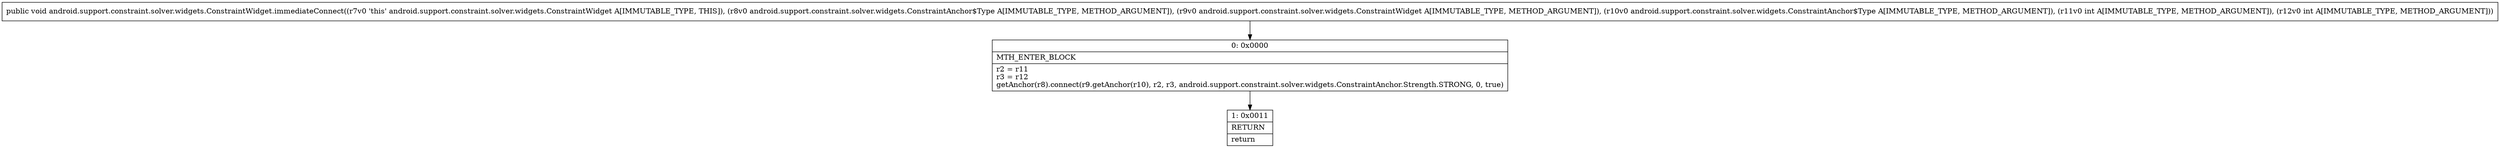 digraph "CFG forandroid.support.constraint.solver.widgets.ConstraintWidget.immediateConnect(Landroid\/support\/constraint\/solver\/widgets\/ConstraintAnchor$Type;Landroid\/support\/constraint\/solver\/widgets\/ConstraintWidget;Landroid\/support\/constraint\/solver\/widgets\/ConstraintAnchor$Type;II)V" {
Node_0 [shape=record,label="{0\:\ 0x0000|MTH_ENTER_BLOCK\l|r2 = r11\lr3 = r12\lgetAnchor(r8).connect(r9.getAnchor(r10), r2, r3, android.support.constraint.solver.widgets.ConstraintAnchor.Strength.STRONG, 0, true)\l}"];
Node_1 [shape=record,label="{1\:\ 0x0011|RETURN\l|return\l}"];
MethodNode[shape=record,label="{public void android.support.constraint.solver.widgets.ConstraintWidget.immediateConnect((r7v0 'this' android.support.constraint.solver.widgets.ConstraintWidget A[IMMUTABLE_TYPE, THIS]), (r8v0 android.support.constraint.solver.widgets.ConstraintAnchor$Type A[IMMUTABLE_TYPE, METHOD_ARGUMENT]), (r9v0 android.support.constraint.solver.widgets.ConstraintWidget A[IMMUTABLE_TYPE, METHOD_ARGUMENT]), (r10v0 android.support.constraint.solver.widgets.ConstraintAnchor$Type A[IMMUTABLE_TYPE, METHOD_ARGUMENT]), (r11v0 int A[IMMUTABLE_TYPE, METHOD_ARGUMENT]), (r12v0 int A[IMMUTABLE_TYPE, METHOD_ARGUMENT])) }"];
MethodNode -> Node_0;
Node_0 -> Node_1;
}

